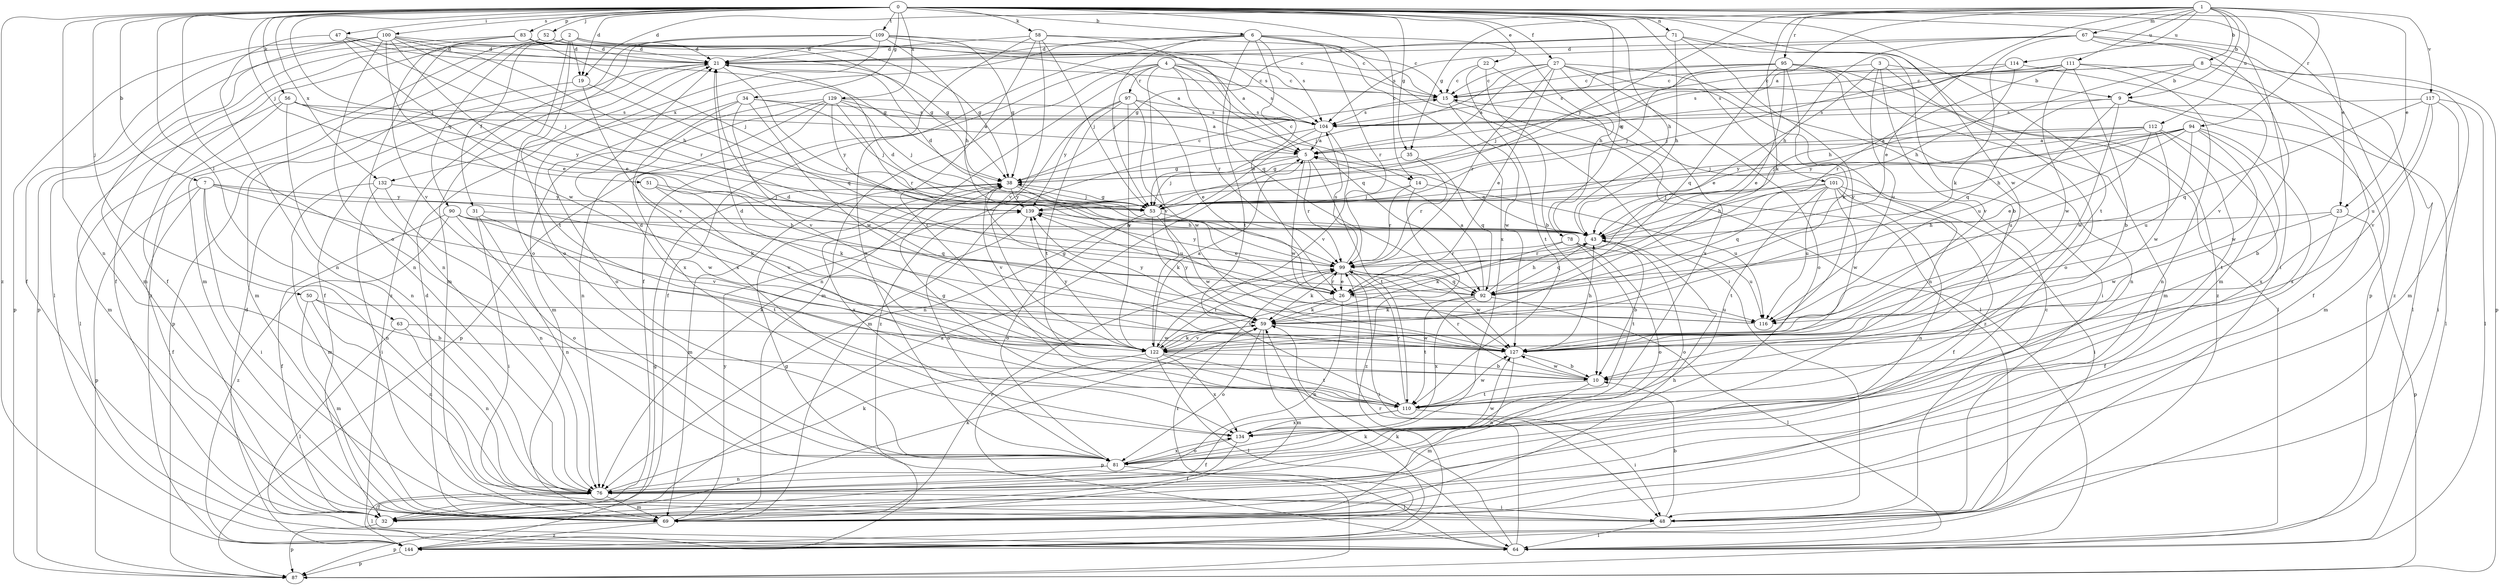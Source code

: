 strict digraph  {
0;
1;
2;
3;
4;
5;
6;
7;
8;
9;
10;
14;
15;
19;
21;
22;
23;
26;
27;
31;
32;
34;
35;
38;
43;
47;
48;
50;
51;
52;
53;
56;
58;
59;
63;
64;
67;
69;
71;
76;
78;
81;
83;
87;
90;
92;
94;
95;
97;
99;
100;
101;
104;
109;
110;
111;
112;
114;
116;
117;
122;
127;
129;
132;
134;
139;
144;
0 -> 6  [label=b];
0 -> 7  [label=b];
0 -> 14  [label=c];
0 -> 19  [label=d];
0 -> 22  [label=e];
0 -> 23  [label=e];
0 -> 27  [label=f];
0 -> 34  [label=g];
0 -> 35  [label=g];
0 -> 43  [label=h];
0 -> 47  [label=i];
0 -> 48  [label=i];
0 -> 50  [label=j];
0 -> 51  [label=j];
0 -> 52  [label=j];
0 -> 53  [label=j];
0 -> 56  [label=k];
0 -> 58  [label=k];
0 -> 63  [label=l];
0 -> 71  [label=n];
0 -> 76  [label=n];
0 -> 78  [label=o];
0 -> 81  [label=o];
0 -> 83  [label=p];
0 -> 87  [label=p];
0 -> 100  [label=s];
0 -> 101  [label=s];
0 -> 109  [label=t];
0 -> 110  [label=t];
0 -> 127  [label=w];
0 -> 129  [label=x];
0 -> 132  [label=x];
0 -> 144  [label=z];
1 -> 5  [label=a];
1 -> 8  [label=b];
1 -> 9  [label=b];
1 -> 19  [label=d];
1 -> 23  [label=e];
1 -> 26  [label=e];
1 -> 35  [label=g];
1 -> 59  [label=k];
1 -> 67  [label=m];
1 -> 94  [label=r];
1 -> 95  [label=r];
1 -> 111  [label=u];
1 -> 112  [label=u];
1 -> 114  [label=u];
1 -> 117  [label=v];
1 -> 139  [label=y];
2 -> 5  [label=a];
2 -> 19  [label=d];
2 -> 21  [label=d];
2 -> 31  [label=f];
2 -> 32  [label=f];
2 -> 38  [label=g];
2 -> 69  [label=m];
2 -> 81  [label=o];
2 -> 90  [label=q];
2 -> 110  [label=t];
2 -> 144  [label=z];
3 -> 9  [label=b];
3 -> 26  [label=e];
3 -> 53  [label=j];
3 -> 64  [label=l];
3 -> 116  [label=u];
3 -> 122  [label=v];
4 -> 14  [label=c];
4 -> 15  [label=c];
4 -> 32  [label=f];
4 -> 69  [label=m];
4 -> 76  [label=n];
4 -> 92  [label=q];
4 -> 97  [label=r];
4 -> 99  [label=r];
4 -> 104  [label=s];
4 -> 122  [label=v];
5 -> 38  [label=g];
5 -> 53  [label=j];
5 -> 99  [label=r];
5 -> 110  [label=t];
5 -> 127  [label=w];
6 -> 21  [label=d];
6 -> 26  [label=e];
6 -> 43  [label=h];
6 -> 48  [label=i];
6 -> 53  [label=j];
6 -> 81  [label=o];
6 -> 99  [label=r];
6 -> 104  [label=s];
6 -> 110  [label=t];
6 -> 132  [label=x];
6 -> 134  [label=x];
7 -> 32  [label=f];
7 -> 48  [label=i];
7 -> 59  [label=k];
7 -> 76  [label=n];
7 -> 87  [label=p];
7 -> 127  [label=w];
7 -> 139  [label=y];
8 -> 9  [label=b];
8 -> 15  [label=c];
8 -> 32  [label=f];
8 -> 43  [label=h];
8 -> 69  [label=m];
8 -> 104  [label=s];
9 -> 64  [label=l];
9 -> 69  [label=m];
9 -> 92  [label=q];
9 -> 104  [label=s];
9 -> 116  [label=u];
9 -> 127  [label=w];
10 -> 21  [label=d];
10 -> 69  [label=m];
10 -> 99  [label=r];
10 -> 110  [label=t];
10 -> 127  [label=w];
14 -> 53  [label=j];
14 -> 99  [label=r];
14 -> 116  [label=u];
14 -> 144  [label=z];
15 -> 104  [label=s];
15 -> 127  [label=w];
15 -> 144  [label=z];
19 -> 69  [label=m];
19 -> 92  [label=q];
19 -> 122  [label=v];
21 -> 15  [label=c];
21 -> 32  [label=f];
21 -> 87  [label=p];
21 -> 99  [label=r];
22 -> 10  [label=b];
22 -> 15  [label=c];
22 -> 64  [label=l];
22 -> 110  [label=t];
23 -> 32  [label=f];
23 -> 43  [label=h];
23 -> 87  [label=p];
23 -> 127  [label=w];
26 -> 59  [label=k];
26 -> 76  [label=n];
26 -> 99  [label=r];
26 -> 116  [label=u];
26 -> 122  [label=v];
27 -> 5  [label=a];
27 -> 15  [label=c];
27 -> 26  [label=e];
27 -> 48  [label=i];
27 -> 53  [label=j];
27 -> 76  [label=n];
27 -> 81  [label=o];
27 -> 99  [label=r];
27 -> 134  [label=x];
31 -> 43  [label=h];
31 -> 48  [label=i];
31 -> 76  [label=n];
31 -> 110  [label=t];
32 -> 5  [label=a];
32 -> 59  [label=k];
32 -> 87  [label=p];
34 -> 53  [label=j];
34 -> 81  [label=o];
34 -> 104  [label=s];
34 -> 122  [label=v];
34 -> 127  [label=w];
34 -> 134  [label=x];
35 -> 38  [label=g];
35 -> 92  [label=q];
35 -> 99  [label=r];
38 -> 15  [label=c];
38 -> 53  [label=j];
38 -> 69  [label=m];
38 -> 116  [label=u];
38 -> 122  [label=v];
38 -> 134  [label=x];
38 -> 139  [label=y];
43 -> 5  [label=a];
43 -> 10  [label=b];
43 -> 21  [label=d];
43 -> 81  [label=o];
43 -> 92  [label=q];
43 -> 99  [label=r];
47 -> 21  [label=d];
47 -> 26  [label=e];
47 -> 38  [label=g];
47 -> 53  [label=j];
47 -> 76  [label=n];
48 -> 10  [label=b];
48 -> 15  [label=c];
48 -> 64  [label=l];
50 -> 10  [label=b];
50 -> 59  [label=k];
50 -> 69  [label=m];
50 -> 76  [label=n];
51 -> 53  [label=j];
51 -> 59  [label=k];
51 -> 122  [label=v];
52 -> 15  [label=c];
52 -> 21  [label=d];
52 -> 32  [label=f];
52 -> 76  [label=n];
53 -> 21  [label=d];
53 -> 26  [label=e];
53 -> 38  [label=g];
53 -> 59  [label=k];
53 -> 81  [label=o];
53 -> 127  [label=w];
56 -> 5  [label=a];
56 -> 64  [label=l];
56 -> 69  [label=m];
56 -> 76  [label=n];
56 -> 104  [label=s];
56 -> 139  [label=y];
58 -> 15  [label=c];
58 -> 21  [label=d];
58 -> 32  [label=f];
58 -> 53  [label=j];
58 -> 92  [label=q];
58 -> 110  [label=t];
58 -> 122  [label=v];
59 -> 38  [label=g];
59 -> 69  [label=m];
59 -> 81  [label=o];
59 -> 122  [label=v];
59 -> 127  [label=w];
59 -> 139  [label=y];
63 -> 64  [label=l];
63 -> 76  [label=n];
63 -> 127  [label=w];
64 -> 38  [label=g];
64 -> 59  [label=k];
64 -> 99  [label=r];
67 -> 21  [label=d];
67 -> 43  [label=h];
67 -> 59  [label=k];
67 -> 69  [label=m];
67 -> 87  [label=p];
67 -> 104  [label=s];
67 -> 144  [label=z];
69 -> 21  [label=d];
69 -> 43  [label=h];
69 -> 87  [label=p];
69 -> 99  [label=r];
69 -> 139  [label=y];
69 -> 144  [label=z];
71 -> 10  [label=b];
71 -> 21  [label=d];
71 -> 38  [label=g];
71 -> 43  [label=h];
71 -> 122  [label=v];
71 -> 144  [label=z];
76 -> 32  [label=f];
76 -> 48  [label=i];
76 -> 59  [label=k];
76 -> 64  [label=l];
76 -> 69  [label=m];
78 -> 59  [label=k];
78 -> 81  [label=o];
78 -> 99  [label=r];
78 -> 110  [label=t];
78 -> 116  [label=u];
81 -> 64  [label=l];
81 -> 76  [label=n];
81 -> 127  [label=w];
81 -> 134  [label=x];
83 -> 15  [label=c];
83 -> 21  [label=d];
83 -> 38  [label=g];
83 -> 53  [label=j];
83 -> 64  [label=l];
83 -> 87  [label=p];
83 -> 122  [label=v];
90 -> 32  [label=f];
90 -> 43  [label=h];
90 -> 81  [label=o];
90 -> 92  [label=q];
90 -> 122  [label=v];
90 -> 144  [label=z];
92 -> 5  [label=a];
92 -> 43  [label=h];
92 -> 59  [label=k];
92 -> 64  [label=l];
92 -> 110  [label=t];
92 -> 134  [label=x];
94 -> 5  [label=a];
94 -> 10  [label=b];
94 -> 26  [label=e];
94 -> 43  [label=h];
94 -> 53  [label=j];
94 -> 116  [label=u];
94 -> 127  [label=w];
94 -> 134  [label=x];
94 -> 139  [label=y];
95 -> 15  [label=c];
95 -> 26  [label=e];
95 -> 53  [label=j];
95 -> 59  [label=k];
95 -> 69  [label=m];
95 -> 76  [label=n];
95 -> 81  [label=o];
95 -> 92  [label=q];
95 -> 104  [label=s];
97 -> 26  [label=e];
97 -> 104  [label=s];
97 -> 110  [label=t];
97 -> 122  [label=v];
97 -> 127  [label=w];
97 -> 139  [label=y];
97 -> 144  [label=z];
99 -> 26  [label=e];
99 -> 48  [label=i];
99 -> 59  [label=k];
99 -> 92  [label=q];
99 -> 104  [label=s];
99 -> 127  [label=w];
99 -> 139  [label=y];
100 -> 21  [label=d];
100 -> 26  [label=e];
100 -> 32  [label=f];
100 -> 38  [label=g];
100 -> 43  [label=h];
100 -> 69  [label=m];
100 -> 76  [label=n];
100 -> 87  [label=p];
100 -> 99  [label=r];
100 -> 127  [label=w];
101 -> 32  [label=f];
101 -> 43  [label=h];
101 -> 48  [label=i];
101 -> 53  [label=j];
101 -> 76  [label=n];
101 -> 92  [label=q];
101 -> 110  [label=t];
101 -> 116  [label=u];
101 -> 127  [label=w];
104 -> 5  [label=a];
104 -> 69  [label=m];
104 -> 76  [label=n];
104 -> 122  [label=v];
109 -> 5  [label=a];
109 -> 21  [label=d];
109 -> 38  [label=g];
109 -> 43  [label=h];
109 -> 69  [label=m];
109 -> 81  [label=o];
109 -> 104  [label=s];
109 -> 144  [label=z];
110 -> 32  [label=f];
110 -> 38  [label=g];
110 -> 48  [label=i];
110 -> 99  [label=r];
110 -> 127  [label=w];
110 -> 134  [label=x];
111 -> 10  [label=b];
111 -> 15  [label=c];
111 -> 53  [label=j];
111 -> 64  [label=l];
111 -> 76  [label=n];
111 -> 99  [label=r];
111 -> 127  [label=w];
112 -> 5  [label=a];
112 -> 53  [label=j];
112 -> 110  [label=t];
112 -> 116  [label=u];
112 -> 127  [label=w];
112 -> 134  [label=x];
112 -> 139  [label=y];
114 -> 15  [label=c];
114 -> 38  [label=g];
114 -> 43  [label=h];
114 -> 122  [label=v];
116 -> 21  [label=d];
116 -> 139  [label=y];
117 -> 48  [label=i];
117 -> 64  [label=l];
117 -> 92  [label=q];
117 -> 104  [label=s];
117 -> 116  [label=u];
117 -> 122  [label=v];
122 -> 5  [label=a];
122 -> 10  [label=b];
122 -> 21  [label=d];
122 -> 59  [label=k];
122 -> 64  [label=l];
122 -> 87  [label=p];
122 -> 99  [label=r];
122 -> 110  [label=t];
122 -> 134  [label=x];
122 -> 139  [label=y];
127 -> 10  [label=b];
127 -> 43  [label=h];
127 -> 76  [label=n];
129 -> 5  [label=a];
129 -> 53  [label=j];
129 -> 69  [label=m];
129 -> 76  [label=n];
129 -> 87  [label=p];
129 -> 99  [label=r];
129 -> 104  [label=s];
129 -> 134  [label=x];
129 -> 139  [label=y];
132 -> 48  [label=i];
132 -> 69  [label=m];
132 -> 76  [label=n];
132 -> 139  [label=y];
134 -> 32  [label=f];
134 -> 81  [label=o];
139 -> 43  [label=h];
139 -> 81  [label=o];
144 -> 21  [label=d];
144 -> 38  [label=g];
144 -> 59  [label=k];
144 -> 87  [label=p];
144 -> 99  [label=r];
}
